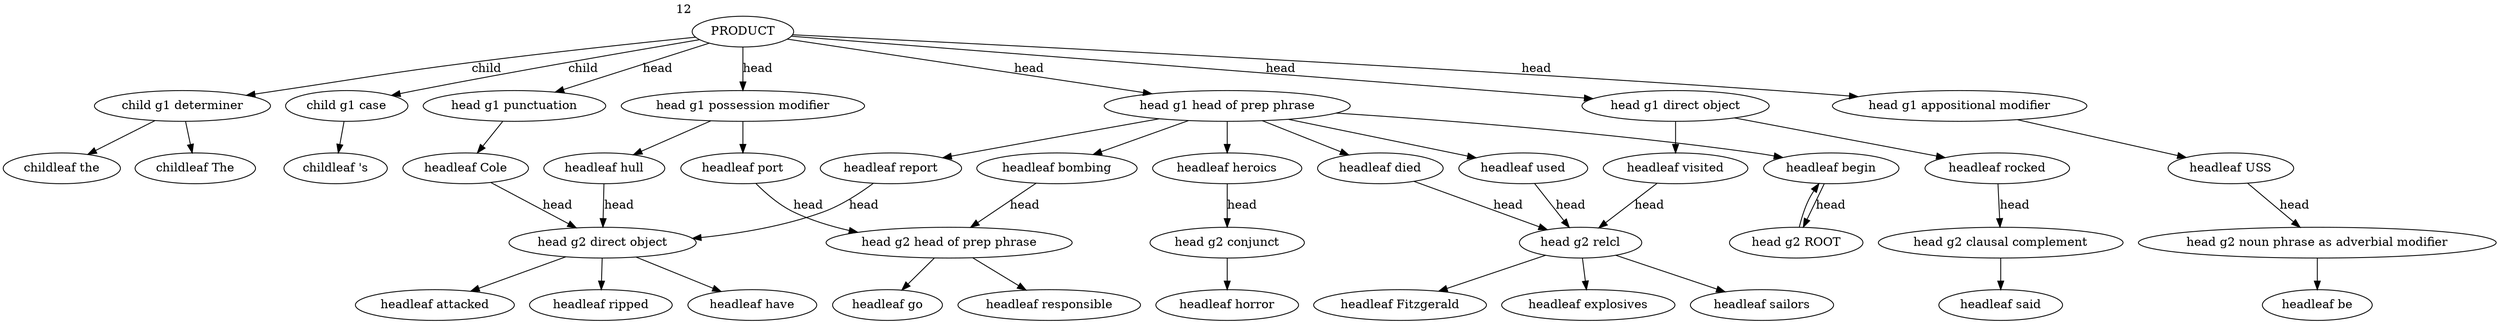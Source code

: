 strict digraph  {
PRODUCT [weight=12, xlabel=12];
"head g1 possession modifier" [weight=2, lp="-2.4849066497880004"];
"headleaf port" [weight=1, lp="-0.6931471805599453"];
"child g1 determiner" [weight=10, lp="-0.8754687373538999"];
"childleaf the" [weight=9, lp="-0.10536051565782634"];
"child g1 case" [weight=2, lp="-2.4849066497880004"];
"childleaf 's" [weight=2, lp="0.0"];
"head g2 head of prep phrase" [weight=2, lp="0.0"];
"headleaf go" [weight=1, lp="-0.6931471805599453"];
"headleaf hull" [weight=1, lp="-0.6931471805599453"];
"head g2 direct object" [weight=3, lp="0.0"];
"headleaf ripped" [weight=1, lp="-1.0986122886681098"];
"head g1 head of prep phrase" [weight=6, lp="-1.3862943611198908"];
"headleaf begin" [weight=2, lp="0.0"];
"head g2 ROOT" [weight=1, lp="0.0"];
"headleaf heroics" [weight=1, lp="-1.9459101490553132"];
"head g2 conjunct" [weight=1, lp="0.0"];
"headleaf horror" [weight=1, lp="0.0"];
"headleaf died" [weight=1, lp="-1.9459101490553132"];
"head g2 relcl" [weight=3, lp="0.0"];
"headleaf sailors" [weight=1, lp="-1.0986122886681098"];
"headleaf bombing" [weight=1, lp="-1.9459101490553132"];
"headleaf responsible" [weight=1, lp="-0.6931471805599453"];
"head g1 direct object" [weight=2, lp="-2.4849066497880004"];
"headleaf visited" [weight=1, lp="-0.6931471805599453"];
"headleaf Fitzgerald" [weight=1, lp="-1.0986122886681098"];
"headleaf rocked" [weight=1, lp="-0.6931471805599453"];
"head g2 clausal complement" [weight=1, lp="0.0"];
"headleaf said" [weight=1, lp="0.0"];
"headleaf report" [weight=1, lp="-1.9459101490553132"];
"headleaf have" [weight=1, lp="-1.0986122886681098"];
"head g1 punctuation" [weight=1, lp="-3.1780538303479458"];
"headleaf Cole" [weight=1, lp="0.0"];
"headleaf attacked" [weight=1, lp="-1.0986122886681098"];
"head g1 appositional modifier" [weight=1, lp="-3.1780538303479458"];
"headleaf USS" [weight=1, lp="0.0"];
"childleaf The" [weight=1, lp="-2.302585092994046"];
"head g2 noun phrase as adverbial modifier" [weight=1, lp="0.0"];
"headleaf be" [weight=1, lp="0.0"];
"headleaf used" [weight=1, lp="-1.9459101490553132"];
"headleaf explosives" [weight=1, lp="-1.0986122886681098"];
PRODUCT -> "head g1 possession modifier"  [label=head];
PRODUCT -> "child g1 determiner"  [label=child];
PRODUCT -> "child g1 case"  [label=child];
PRODUCT -> "head g1 head of prep phrase"  [label=head];
PRODUCT -> "head g1 direct object"  [label=head];
PRODUCT -> "head g1 punctuation"  [label=head];
PRODUCT -> "head g1 appositional modifier"  [label=head];
"head g1 possession modifier" -> "headleaf port";
"head g1 possession modifier" -> "headleaf hull";
"headleaf port" -> "head g2 head of prep phrase"  [label=head];
"child g1 determiner" -> "childleaf the";
"child g1 determiner" -> "childleaf The";
"child g1 case" -> "childleaf 's";
"head g2 head of prep phrase" -> "headleaf go";
"head g2 head of prep phrase" -> "headleaf responsible";
"headleaf hull" -> "head g2 direct object"  [label=head];
"head g2 direct object" -> "headleaf ripped";
"head g2 direct object" -> "headleaf have";
"head g2 direct object" -> "headleaf attacked";
"head g1 head of prep phrase" -> "headleaf begin";
"head g1 head of prep phrase" -> "headleaf heroics";
"head g1 head of prep phrase" -> "headleaf died";
"head g1 head of prep phrase" -> "headleaf bombing";
"head g1 head of prep phrase" -> "headleaf report";
"head g1 head of prep phrase" -> "headleaf used";
"headleaf begin" -> "head g2 ROOT"  [label=head];
"head g2 ROOT" -> "headleaf begin";
"headleaf heroics" -> "head g2 conjunct"  [label=head];
"head g2 conjunct" -> "headleaf horror";
"headleaf died" -> "head g2 relcl"  [label=head];
"head g2 relcl" -> "headleaf sailors";
"head g2 relcl" -> "headleaf Fitzgerald";
"head g2 relcl" -> "headleaf explosives";
"headleaf bombing" -> "head g2 head of prep phrase"  [label=head];
"head g1 direct object" -> "headleaf visited";
"head g1 direct object" -> "headleaf rocked";
"headleaf visited" -> "head g2 relcl"  [label=head];
"headleaf rocked" -> "head g2 clausal complement"  [label=head];
"head g2 clausal complement" -> "headleaf said";
"headleaf report" -> "head g2 direct object"  [label=head];
"head g1 punctuation" -> "headleaf Cole";
"headleaf Cole" -> "head g2 direct object"  [label=head];
"head g1 appositional modifier" -> "headleaf USS";
"headleaf USS" -> "head g2 noun phrase as adverbial modifier"  [label=head];
"head g2 noun phrase as adverbial modifier" -> "headleaf be";
"headleaf used" -> "head g2 relcl"  [label=head];
}
